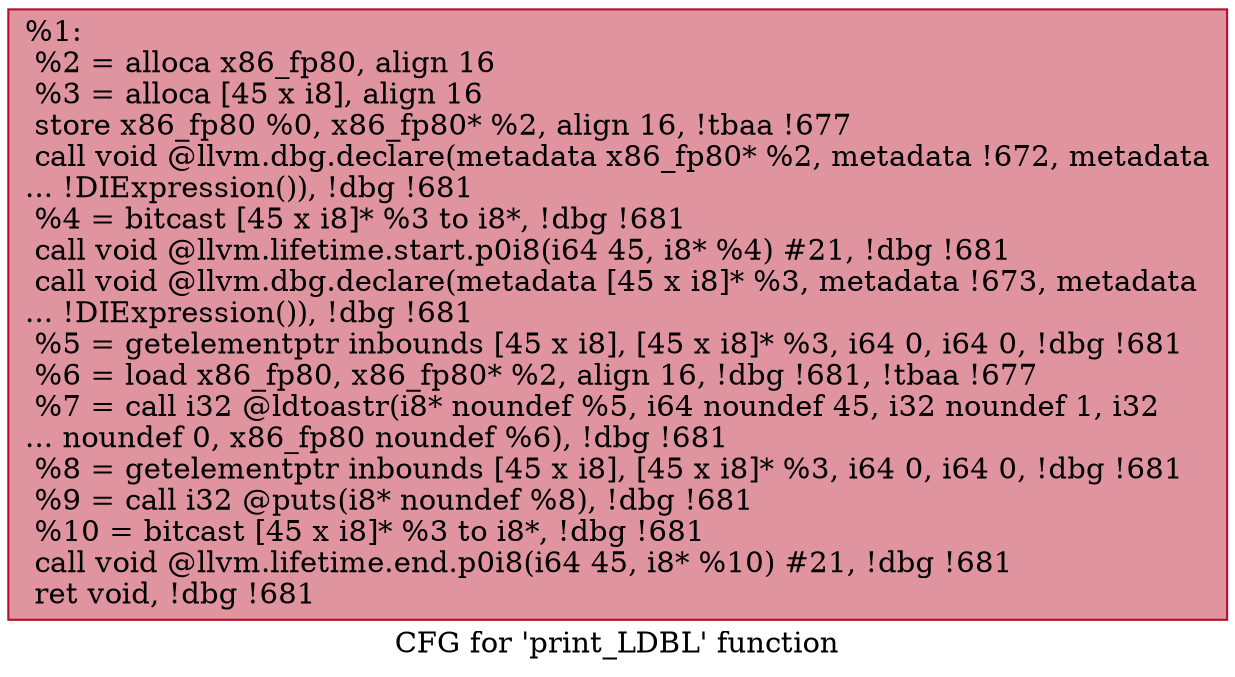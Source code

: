 digraph "CFG for 'print_LDBL' function" {
	label="CFG for 'print_LDBL' function";

	Node0xa529e0 [shape=record,color="#b70d28ff", style=filled, fillcolor="#b70d2870",label="{%1:\l  %2 = alloca x86_fp80, align 16\l  %3 = alloca [45 x i8], align 16\l  store x86_fp80 %0, x86_fp80* %2, align 16, !tbaa !677\l  call void @llvm.dbg.declare(metadata x86_fp80* %2, metadata !672, metadata\l... !DIExpression()), !dbg !681\l  %4 = bitcast [45 x i8]* %3 to i8*, !dbg !681\l  call void @llvm.lifetime.start.p0i8(i64 45, i8* %4) #21, !dbg !681\l  call void @llvm.dbg.declare(metadata [45 x i8]* %3, metadata !673, metadata\l... !DIExpression()), !dbg !681\l  %5 = getelementptr inbounds [45 x i8], [45 x i8]* %3, i64 0, i64 0, !dbg !681\l  %6 = load x86_fp80, x86_fp80* %2, align 16, !dbg !681, !tbaa !677\l  %7 = call i32 @ldtoastr(i8* noundef %5, i64 noundef 45, i32 noundef 1, i32\l... noundef 0, x86_fp80 noundef %6), !dbg !681\l  %8 = getelementptr inbounds [45 x i8], [45 x i8]* %3, i64 0, i64 0, !dbg !681\l  %9 = call i32 @puts(i8* noundef %8), !dbg !681\l  %10 = bitcast [45 x i8]* %3 to i8*, !dbg !681\l  call void @llvm.lifetime.end.p0i8(i64 45, i8* %10) #21, !dbg !681\l  ret void, !dbg !681\l}"];
}
